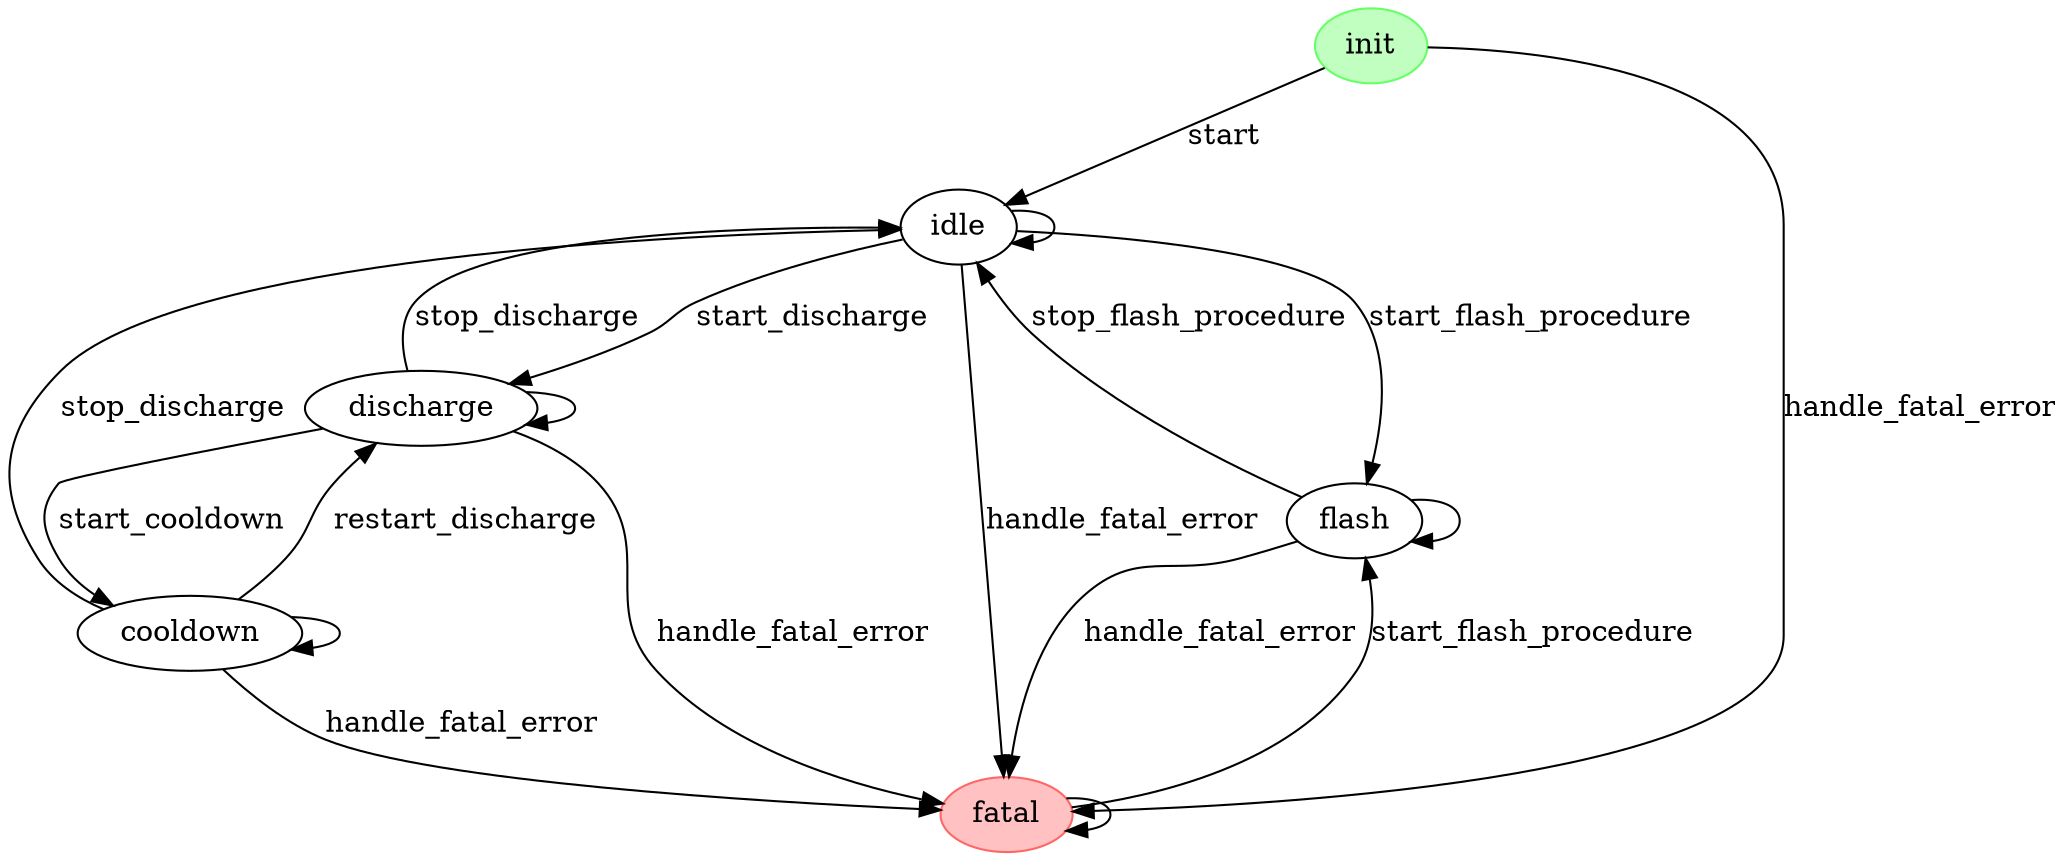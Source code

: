 digraph "fsm" {
    init [
        style="filled"
        color="#66ff66"
        fillcolor="#c1ffc1"
    ]
    idle
    flash
    discharge
    cooldown
    fatal [
        style="filled"
        color="#ff6666"
        fillcolor="#ffc1c1"
    ]

    init -> idle [label="start"]
    init -> fatal [label="handle_fatal_error"]

    idle -> idle
    idle -> discharge [label="start_discharge"]
    idle -> fatal [label="handle_fatal_error"]
    idle -> flash [label="start_flash_procedure"]

    flash -> flash
    flash -> idle [label="stop_flash_procedure"]
    flash -> fatal [label="handle_fatal_error"]

    discharge -> discharge
    discharge -> idle [label="stop_discharge"]
    discharge -> cooldown [label="start_cooldown"]
    discharge -> fatal [label="handle_fatal_error"]

    cooldown -> cooldown
    cooldown -> idle [label="stop_discharge"]
    cooldown -> discharge [label="restart_discharge"]
    cooldown -> fatal [label="handle_fatal_error"]

    fatal -> fatal
    fatal -> flash [label="start_flash_procedure"]
}
